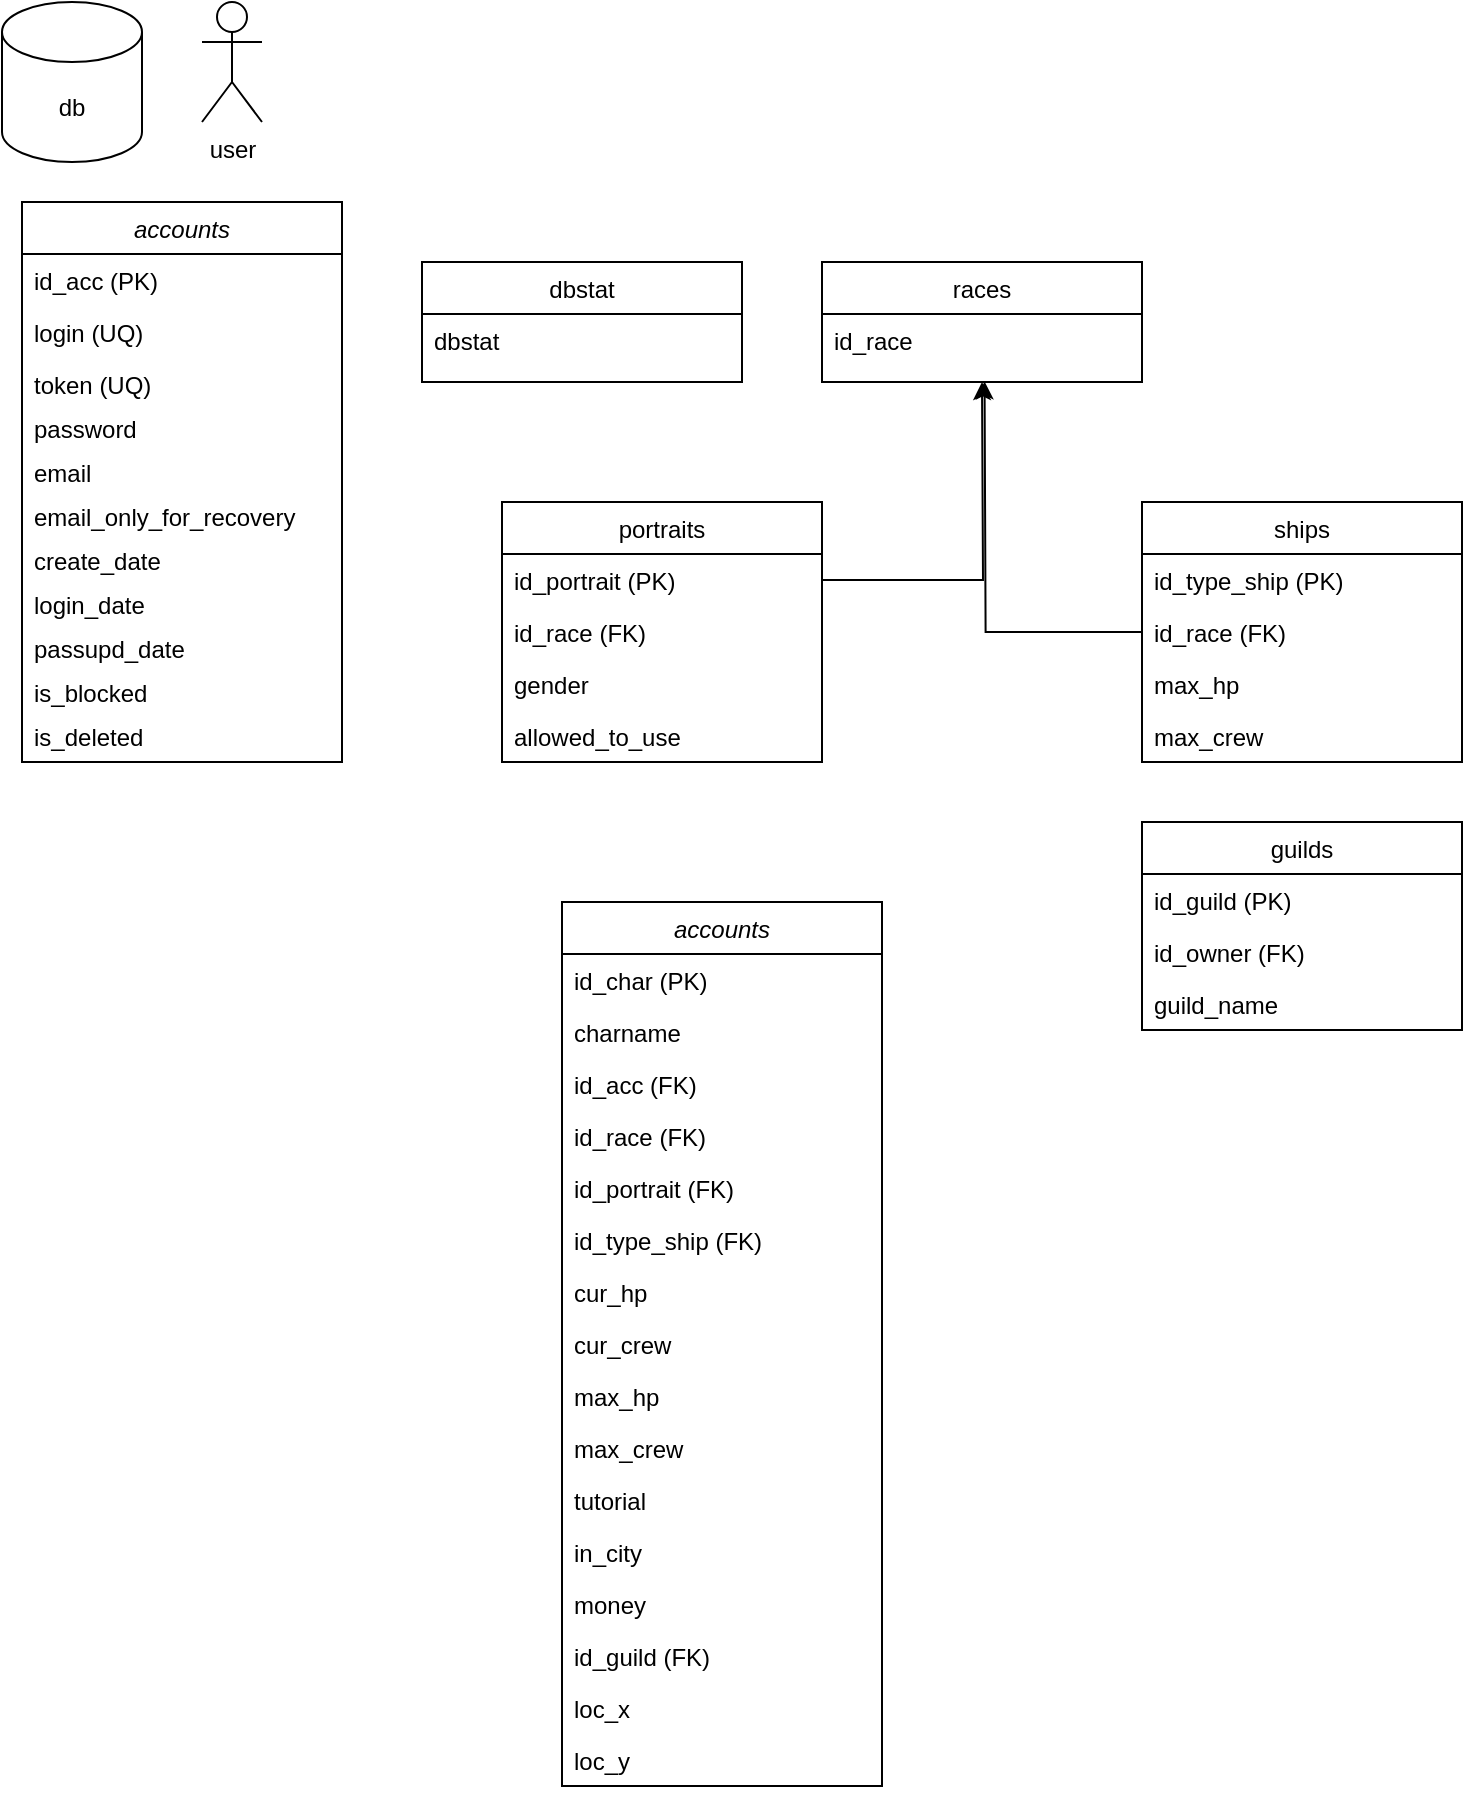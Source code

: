 <mxfile version="13.8.9-1" type="device"><diagram id="C5RBs43oDa-KdzZeNtuy" name="Page-1"><mxGraphModel dx="384" dy="1836" grid="1" gridSize="10" guides="1" tooltips="1" connect="1" arrows="1" fold="1" page="1" pageScale="1" pageWidth="827" pageHeight="1169" math="0" shadow="0"><root><mxCell id="WIyWlLk6GJQsqaUBKTNV-0"/><mxCell id="WIyWlLk6GJQsqaUBKTNV-1" parent="WIyWlLk6GJQsqaUBKTNV-0"/><mxCell id="zkfFHV4jXpPFQw0GAbJ--0" value="accounts" style="swimlane;fontStyle=2;align=center;verticalAlign=top;childLayout=stackLayout;horizontal=1;startSize=26;horizontalStack=0;resizeParent=1;resizeLast=0;collapsible=1;marginBottom=0;rounded=0;shadow=0;strokeWidth=1;" parent="WIyWlLk6GJQsqaUBKTNV-1" vertex="1"><mxGeometry x="40" y="90" width="160" height="280" as="geometry"><mxRectangle x="220" y="180" width="160" height="26" as="alternateBounds"/></mxGeometry></mxCell><mxCell id="zkfFHV4jXpPFQw0GAbJ--1" value="id_acc (PK)" style="text;align=left;verticalAlign=top;spacingLeft=4;spacingRight=4;overflow=hidden;rotatable=0;points=[[0,0.5],[1,0.5]];portConstraint=eastwest;" parent="zkfFHV4jXpPFQw0GAbJ--0" vertex="1"><mxGeometry y="26" width="160" height="26" as="geometry"/></mxCell><mxCell id="zkfFHV4jXpPFQw0GAbJ--2" value="login (UQ)" style="text;align=left;verticalAlign=top;spacingLeft=4;spacingRight=4;overflow=hidden;rotatable=0;points=[[0,0.5],[1,0.5]];portConstraint=eastwest;rounded=0;shadow=0;html=0;" parent="zkfFHV4jXpPFQw0GAbJ--0" vertex="1"><mxGeometry y="52" width="160" height="26" as="geometry"/></mxCell><mxCell id="zkfFHV4jXpPFQw0GAbJ--3" value="token (UQ)" style="text;align=left;verticalAlign=top;spacingLeft=4;spacingRight=4;overflow=hidden;rotatable=0;points=[[0,0.5],[1,0.5]];portConstraint=eastwest;rounded=0;shadow=0;html=0;" parent="zkfFHV4jXpPFQw0GAbJ--0" vertex="1"><mxGeometry y="78" width="160" height="22" as="geometry"/></mxCell><mxCell id="ItcpO6WnskMohCz6vBNd-15" value="password" style="text;align=left;verticalAlign=top;spacingLeft=4;spacingRight=4;overflow=hidden;rotatable=0;points=[[0,0.5],[1,0.5]];portConstraint=eastwest;rounded=0;shadow=0;html=0;" vertex="1" parent="zkfFHV4jXpPFQw0GAbJ--0"><mxGeometry y="100" width="160" height="22" as="geometry"/></mxCell><mxCell id="ItcpO6WnskMohCz6vBNd-16" value="email" style="text;align=left;verticalAlign=top;spacingLeft=4;spacingRight=4;overflow=hidden;rotatable=0;points=[[0,0.5],[1,0.5]];portConstraint=eastwest;rounded=0;shadow=0;html=0;" vertex="1" parent="zkfFHV4jXpPFQw0GAbJ--0"><mxGeometry y="122" width="160" height="22" as="geometry"/></mxCell><mxCell id="ItcpO6WnskMohCz6vBNd-17" value="email_only_for_recovery" style="text;align=left;verticalAlign=top;spacingLeft=4;spacingRight=4;overflow=hidden;rotatable=0;points=[[0,0.5],[1,0.5]];portConstraint=eastwest;rounded=0;shadow=0;html=0;" vertex="1" parent="zkfFHV4jXpPFQw0GAbJ--0"><mxGeometry y="144" width="160" height="22" as="geometry"/></mxCell><mxCell id="ItcpO6WnskMohCz6vBNd-18" value="create_date" style="text;align=left;verticalAlign=top;spacingLeft=4;spacingRight=4;overflow=hidden;rotatable=0;points=[[0,0.5],[1,0.5]];portConstraint=eastwest;rounded=0;shadow=0;html=0;" vertex="1" parent="zkfFHV4jXpPFQw0GAbJ--0"><mxGeometry y="166" width="160" height="22" as="geometry"/></mxCell><mxCell id="ItcpO6WnskMohCz6vBNd-19" value="login_date" style="text;align=left;verticalAlign=top;spacingLeft=4;spacingRight=4;overflow=hidden;rotatable=0;points=[[0,0.5],[1,0.5]];portConstraint=eastwest;rounded=0;shadow=0;html=0;" vertex="1" parent="zkfFHV4jXpPFQw0GAbJ--0"><mxGeometry y="188" width="160" height="22" as="geometry"/></mxCell><mxCell id="ItcpO6WnskMohCz6vBNd-20" value="passupd_date" style="text;align=left;verticalAlign=top;spacingLeft=4;spacingRight=4;overflow=hidden;rotatable=0;points=[[0,0.5],[1,0.5]];portConstraint=eastwest;rounded=0;shadow=0;html=0;" vertex="1" parent="zkfFHV4jXpPFQw0GAbJ--0"><mxGeometry y="210" width="160" height="22" as="geometry"/></mxCell><mxCell id="ItcpO6WnskMohCz6vBNd-21" value="is_blocked" style="text;align=left;verticalAlign=top;spacingLeft=4;spacingRight=4;overflow=hidden;rotatable=0;points=[[0,0.5],[1,0.5]];portConstraint=eastwest;rounded=0;shadow=0;html=0;" vertex="1" parent="zkfFHV4jXpPFQw0GAbJ--0"><mxGeometry y="232" width="160" height="22" as="geometry"/></mxCell><mxCell id="ItcpO6WnskMohCz6vBNd-23" value="is_deleted" style="text;align=left;verticalAlign=top;spacingLeft=4;spacingRight=4;overflow=hidden;rotatable=0;points=[[0,0.5],[1,0.5]];portConstraint=eastwest;rounded=0;shadow=0;html=0;" vertex="1" parent="zkfFHV4jXpPFQw0GAbJ--0"><mxGeometry y="254" width="160" height="22" as="geometry"/></mxCell><mxCell id="zkfFHV4jXpPFQw0GAbJ--17" value="ships" style="swimlane;fontStyle=0;align=center;verticalAlign=top;childLayout=stackLayout;horizontal=1;startSize=26;horizontalStack=0;resizeParent=1;resizeLast=0;collapsible=1;marginBottom=0;rounded=0;shadow=0;strokeWidth=1;" parent="WIyWlLk6GJQsqaUBKTNV-1" vertex="1"><mxGeometry x="600" y="240" width="160" height="130" as="geometry"><mxRectangle x="550" y="140" width="160" height="26" as="alternateBounds"/></mxGeometry></mxCell><mxCell id="zkfFHV4jXpPFQw0GAbJ--19" value="id_type_ship (PK)" style="text;align=left;verticalAlign=top;spacingLeft=4;spacingRight=4;overflow=hidden;rotatable=0;points=[[0,0.5],[1,0.5]];portConstraint=eastwest;rounded=0;shadow=0;html=0;" parent="zkfFHV4jXpPFQw0GAbJ--17" vertex="1"><mxGeometry y="26" width="160" height="26" as="geometry"/></mxCell><mxCell id="zkfFHV4jXpPFQw0GAbJ--20" value="id_race (FK)" style="text;align=left;verticalAlign=top;spacingLeft=4;spacingRight=4;overflow=hidden;rotatable=0;points=[[0,0.5],[1,0.5]];portConstraint=eastwest;rounded=0;shadow=0;html=0;" parent="zkfFHV4jXpPFQw0GAbJ--17" vertex="1"><mxGeometry y="52" width="160" height="26" as="geometry"/></mxCell><mxCell id="zkfFHV4jXpPFQw0GAbJ--21" value="max_hp" style="text;align=left;verticalAlign=top;spacingLeft=4;spacingRight=4;overflow=hidden;rotatable=0;points=[[0,0.5],[1,0.5]];portConstraint=eastwest;rounded=0;shadow=0;html=0;" parent="zkfFHV4jXpPFQw0GAbJ--17" vertex="1"><mxGeometry y="78" width="160" height="26" as="geometry"/></mxCell><mxCell id="zkfFHV4jXpPFQw0GAbJ--22" value="max_crew" style="text;align=left;verticalAlign=top;spacingLeft=4;spacingRight=4;overflow=hidden;rotatable=0;points=[[0,0.5],[1,0.5]];portConstraint=eastwest;rounded=0;shadow=0;html=0;" parent="zkfFHV4jXpPFQw0GAbJ--17" vertex="1"><mxGeometry y="104" width="160" height="26" as="geometry"/></mxCell><mxCell id="ItcpO6WnskMohCz6vBNd-0" value="db" style="shape=cylinder3;whiteSpace=wrap;html=1;boundedLbl=1;backgroundOutline=1;size=15;" vertex="1" parent="WIyWlLk6GJQsqaUBKTNV-1"><mxGeometry x="30" y="-10" width="70" height="80" as="geometry"/></mxCell><mxCell id="ItcpO6WnskMohCz6vBNd-2" value="&lt;div&gt;user&lt;/div&gt;" style="shape=umlActor;verticalLabelPosition=bottom;verticalAlign=top;html=1;outlineConnect=0;" vertex="1" parent="WIyWlLk6GJQsqaUBKTNV-1"><mxGeometry x="130" y="-10" width="30" height="60" as="geometry"/></mxCell><mxCell id="ItcpO6WnskMohCz6vBNd-24" value="dbstat" style="swimlane;fontStyle=0;align=center;verticalAlign=top;childLayout=stackLayout;horizontal=1;startSize=26;horizontalStack=0;resizeParent=1;resizeLast=0;collapsible=1;marginBottom=0;rounded=0;shadow=0;strokeWidth=1;" vertex="1" parent="WIyWlLk6GJQsqaUBKTNV-1"><mxGeometry x="240" y="120" width="160" height="60" as="geometry"><mxRectangle x="550" y="140" width="160" height="26" as="alternateBounds"/></mxGeometry></mxCell><mxCell id="ItcpO6WnskMohCz6vBNd-25" value="dbstat" style="text;align=left;verticalAlign=top;spacingLeft=4;spacingRight=4;overflow=hidden;rotatable=0;points=[[0,0.5],[1,0.5]];portConstraint=eastwest;" vertex="1" parent="ItcpO6WnskMohCz6vBNd-24"><mxGeometry y="26" width="160" height="26" as="geometry"/></mxCell><mxCell id="ItcpO6WnskMohCz6vBNd-33" value="races" style="swimlane;fontStyle=0;align=center;verticalAlign=top;childLayout=stackLayout;horizontal=1;startSize=26;horizontalStack=0;resizeParent=1;resizeLast=0;collapsible=1;marginBottom=0;rounded=0;shadow=0;strokeWidth=1;" vertex="1" parent="WIyWlLk6GJQsqaUBKTNV-1"><mxGeometry x="440" y="120" width="160" height="60" as="geometry"><mxRectangle x="550" y="140" width="160" height="26" as="alternateBounds"/></mxGeometry></mxCell><mxCell id="ItcpO6WnskMohCz6vBNd-34" value="id_race" style="text;align=left;verticalAlign=top;spacingLeft=4;spacingRight=4;overflow=hidden;rotatable=0;points=[[0,0.5],[1,0.5]];portConstraint=eastwest;" vertex="1" parent="ItcpO6WnskMohCz6vBNd-33"><mxGeometry y="26" width="160" height="26" as="geometry"/></mxCell><mxCell id="ItcpO6WnskMohCz6vBNd-38" value="portraits" style="swimlane;fontStyle=0;align=center;verticalAlign=top;childLayout=stackLayout;horizontal=1;startSize=26;horizontalStack=0;resizeParent=1;resizeLast=0;collapsible=1;marginBottom=0;rounded=0;shadow=0;strokeWidth=1;" vertex="1" parent="WIyWlLk6GJQsqaUBKTNV-1"><mxGeometry x="280" y="240" width="160" height="130" as="geometry"><mxRectangle x="550" y="140" width="160" height="26" as="alternateBounds"/></mxGeometry></mxCell><mxCell id="ItcpO6WnskMohCz6vBNd-39" value="id_portrait (PK)" style="text;align=left;verticalAlign=top;spacingLeft=4;spacingRight=4;overflow=hidden;rotatable=0;points=[[0,0.5],[1,0.5]];portConstraint=eastwest;" vertex="1" parent="ItcpO6WnskMohCz6vBNd-38"><mxGeometry y="26" width="160" height="26" as="geometry"/></mxCell><mxCell id="ItcpO6WnskMohCz6vBNd-41" value="id_race (FK)" style="text;align=left;verticalAlign=top;spacingLeft=4;spacingRight=4;overflow=hidden;rotatable=0;points=[[0,0.5],[1,0.5]];portConstraint=eastwest;" vertex="1" parent="ItcpO6WnskMohCz6vBNd-38"><mxGeometry y="52" width="160" height="26" as="geometry"/></mxCell><mxCell id="ItcpO6WnskMohCz6vBNd-42" value="gender" style="text;align=left;verticalAlign=top;spacingLeft=4;spacingRight=4;overflow=hidden;rotatable=0;points=[[0,0.5],[1,0.5]];portConstraint=eastwest;" vertex="1" parent="ItcpO6WnskMohCz6vBNd-38"><mxGeometry y="78" width="160" height="26" as="geometry"/></mxCell><mxCell id="ItcpO6WnskMohCz6vBNd-43" value="allowed_to_use" style="text;align=left;verticalAlign=top;spacingLeft=4;spacingRight=4;overflow=hidden;rotatable=0;points=[[0,0.5],[1,0.5]];portConstraint=eastwest;" vertex="1" parent="ItcpO6WnskMohCz6vBNd-38"><mxGeometry y="104" width="160" height="26" as="geometry"/></mxCell><mxCell id="ItcpO6WnskMohCz6vBNd-45" style="edgeStyle=orthogonalEdgeStyle;rounded=0;orthogonalLoop=1;jettySize=auto;html=1;exitX=1;exitY=0.5;exitDx=0;exitDy=0;entryX=0.5;entryY=1;entryDx=0;entryDy=0;entryPerimeter=0;" edge="1" parent="WIyWlLk6GJQsqaUBKTNV-1" source="ItcpO6WnskMohCz6vBNd-39"><mxGeometry relative="1" as="geometry"><mxPoint x="520" y="180" as="targetPoint"/></mxGeometry></mxCell><mxCell id="ItcpO6WnskMohCz6vBNd-46" style="edgeStyle=orthogonalEdgeStyle;rounded=0;orthogonalLoop=1;jettySize=auto;html=1;exitX=0;exitY=0.5;exitDx=0;exitDy=0;entryX=0.508;entryY=0.964;entryDx=0;entryDy=0;entryPerimeter=0;" edge="1" parent="WIyWlLk6GJQsqaUBKTNV-1" source="zkfFHV4jXpPFQw0GAbJ--20"><mxGeometry relative="1" as="geometry"><mxPoint x="521.28" y="179.712" as="targetPoint"/></mxGeometry></mxCell><mxCell id="ItcpO6WnskMohCz6vBNd-47" value="accounts" style="swimlane;fontStyle=2;align=center;verticalAlign=top;childLayout=stackLayout;horizontal=1;startSize=26;horizontalStack=0;resizeParent=1;resizeLast=0;collapsible=1;marginBottom=0;rounded=0;shadow=0;strokeWidth=1;" vertex="1" parent="WIyWlLk6GJQsqaUBKTNV-1"><mxGeometry x="310" y="440" width="160" height="442" as="geometry"><mxRectangle x="220" y="180" width="160" height="26" as="alternateBounds"/></mxGeometry></mxCell><mxCell id="ItcpO6WnskMohCz6vBNd-48" value="id_char (PK)" style="text;align=left;verticalAlign=top;spacingLeft=4;spacingRight=4;overflow=hidden;rotatable=0;points=[[0,0.5],[1,0.5]];portConstraint=eastwest;" vertex="1" parent="ItcpO6WnskMohCz6vBNd-47"><mxGeometry y="26" width="160" height="26" as="geometry"/></mxCell><mxCell id="ItcpO6WnskMohCz6vBNd-64" value="charname" style="text;align=left;verticalAlign=top;spacingLeft=4;spacingRight=4;overflow=hidden;rotatable=0;points=[[0,0.5],[1,0.5]];portConstraint=eastwest;" vertex="1" parent="ItcpO6WnskMohCz6vBNd-47"><mxGeometry y="52" width="160" height="26" as="geometry"/></mxCell><mxCell id="ItcpO6WnskMohCz6vBNd-65" value="id_acc (FK)" style="text;align=left;verticalAlign=top;spacingLeft=4;spacingRight=4;overflow=hidden;rotatable=0;points=[[0,0.5],[1,0.5]];portConstraint=eastwest;" vertex="1" parent="ItcpO6WnskMohCz6vBNd-47"><mxGeometry y="78" width="160" height="26" as="geometry"/></mxCell><mxCell id="ItcpO6WnskMohCz6vBNd-66" value="id_race (FK)" style="text;align=left;verticalAlign=top;spacingLeft=4;spacingRight=4;overflow=hidden;rotatable=0;points=[[0,0.5],[1,0.5]];portConstraint=eastwest;" vertex="1" parent="ItcpO6WnskMohCz6vBNd-47"><mxGeometry y="104" width="160" height="26" as="geometry"/></mxCell><mxCell id="ItcpO6WnskMohCz6vBNd-67" value="id_portrait (FK)" style="text;align=left;verticalAlign=top;spacingLeft=4;spacingRight=4;overflow=hidden;rotatable=0;points=[[0,0.5],[1,0.5]];portConstraint=eastwest;" vertex="1" parent="ItcpO6WnskMohCz6vBNd-47"><mxGeometry y="130" width="160" height="26" as="geometry"/></mxCell><mxCell id="ItcpO6WnskMohCz6vBNd-68" value="id_type_ship (FK)" style="text;align=left;verticalAlign=top;spacingLeft=4;spacingRight=4;overflow=hidden;rotatable=0;points=[[0,0.5],[1,0.5]];portConstraint=eastwest;" vertex="1" parent="ItcpO6WnskMohCz6vBNd-47"><mxGeometry y="156" width="160" height="26" as="geometry"/></mxCell><mxCell id="ItcpO6WnskMohCz6vBNd-69" value="cur_hp" style="text;align=left;verticalAlign=top;spacingLeft=4;spacingRight=4;overflow=hidden;rotatable=0;points=[[0,0.5],[1,0.5]];portConstraint=eastwest;" vertex="1" parent="ItcpO6WnskMohCz6vBNd-47"><mxGeometry y="182" width="160" height="26" as="geometry"/></mxCell><mxCell id="ItcpO6WnskMohCz6vBNd-70" value="cur_crew" style="text;align=left;verticalAlign=top;spacingLeft=4;spacingRight=4;overflow=hidden;rotatable=0;points=[[0,0.5],[1,0.5]];portConstraint=eastwest;" vertex="1" parent="ItcpO6WnskMohCz6vBNd-47"><mxGeometry y="208" width="160" height="26" as="geometry"/></mxCell><mxCell id="ItcpO6WnskMohCz6vBNd-71" value="max_hp" style="text;align=left;verticalAlign=top;spacingLeft=4;spacingRight=4;overflow=hidden;rotatable=0;points=[[0,0.5],[1,0.5]];portConstraint=eastwest;" vertex="1" parent="ItcpO6WnskMohCz6vBNd-47"><mxGeometry y="234" width="160" height="26" as="geometry"/></mxCell><mxCell id="ItcpO6WnskMohCz6vBNd-72" value="max_crew" style="text;align=left;verticalAlign=top;spacingLeft=4;spacingRight=4;overflow=hidden;rotatable=0;points=[[0,0.5],[1,0.5]];portConstraint=eastwest;" vertex="1" parent="ItcpO6WnskMohCz6vBNd-47"><mxGeometry y="260" width="160" height="26" as="geometry"/></mxCell><mxCell id="ItcpO6WnskMohCz6vBNd-73" value="tutorial" style="text;align=left;verticalAlign=top;spacingLeft=4;spacingRight=4;overflow=hidden;rotatable=0;points=[[0,0.5],[1,0.5]];portConstraint=eastwest;" vertex="1" parent="ItcpO6WnskMohCz6vBNd-47"><mxGeometry y="286" width="160" height="26" as="geometry"/></mxCell><mxCell id="ItcpO6WnskMohCz6vBNd-74" value="in_city" style="text;align=left;verticalAlign=top;spacingLeft=4;spacingRight=4;overflow=hidden;rotatable=0;points=[[0,0.5],[1,0.5]];portConstraint=eastwest;" vertex="1" parent="ItcpO6WnskMohCz6vBNd-47"><mxGeometry y="312" width="160" height="26" as="geometry"/></mxCell><mxCell id="ItcpO6WnskMohCz6vBNd-75" value="money" style="text;align=left;verticalAlign=top;spacingLeft=4;spacingRight=4;overflow=hidden;rotatable=0;points=[[0,0.5],[1,0.5]];portConstraint=eastwest;" vertex="1" parent="ItcpO6WnskMohCz6vBNd-47"><mxGeometry y="338" width="160" height="26" as="geometry"/></mxCell><mxCell id="ItcpO6WnskMohCz6vBNd-76" value="id_guild (FK)" style="text;align=left;verticalAlign=top;spacingLeft=4;spacingRight=4;overflow=hidden;rotatable=0;points=[[0,0.5],[1,0.5]];portConstraint=eastwest;" vertex="1" parent="ItcpO6WnskMohCz6vBNd-47"><mxGeometry y="364" width="160" height="26" as="geometry"/></mxCell><mxCell id="ItcpO6WnskMohCz6vBNd-78" value="loc_x" style="text;align=left;verticalAlign=top;spacingLeft=4;spacingRight=4;overflow=hidden;rotatable=0;points=[[0,0.5],[1,0.5]];portConstraint=eastwest;" vertex="1" parent="ItcpO6WnskMohCz6vBNd-47"><mxGeometry y="390" width="160" height="26" as="geometry"/></mxCell><mxCell id="ItcpO6WnskMohCz6vBNd-80" value="loc_y" style="text;align=left;verticalAlign=top;spacingLeft=4;spacingRight=4;overflow=hidden;rotatable=0;points=[[0,0.5],[1,0.5]];portConstraint=eastwest;" vertex="1" parent="ItcpO6WnskMohCz6vBNd-47"><mxGeometry y="416" width="160" height="26" as="geometry"/></mxCell><mxCell id="ItcpO6WnskMohCz6vBNd-59" value="guilds" style="swimlane;fontStyle=0;align=center;verticalAlign=top;childLayout=stackLayout;horizontal=1;startSize=26;horizontalStack=0;resizeParent=1;resizeLast=0;collapsible=1;marginBottom=0;rounded=0;shadow=0;strokeWidth=1;" vertex="1" parent="WIyWlLk6GJQsqaUBKTNV-1"><mxGeometry x="600" y="400" width="160" height="104" as="geometry"><mxRectangle x="550" y="140" width="160" height="26" as="alternateBounds"/></mxGeometry></mxCell><mxCell id="ItcpO6WnskMohCz6vBNd-60" value="id_guild (PK)" style="text;align=left;verticalAlign=top;spacingLeft=4;spacingRight=4;overflow=hidden;rotatable=0;points=[[0,0.5],[1,0.5]];portConstraint=eastwest;" vertex="1" parent="ItcpO6WnskMohCz6vBNd-59"><mxGeometry y="26" width="160" height="26" as="geometry"/></mxCell><mxCell id="ItcpO6WnskMohCz6vBNd-61" value="id_owner (FK)" style="text;align=left;verticalAlign=top;spacingLeft=4;spacingRight=4;overflow=hidden;rotatable=0;points=[[0,0.5],[1,0.5]];portConstraint=eastwest;" vertex="1" parent="ItcpO6WnskMohCz6vBNd-59"><mxGeometry y="52" width="160" height="26" as="geometry"/></mxCell><mxCell id="ItcpO6WnskMohCz6vBNd-62" value="guild_name" style="text;align=left;verticalAlign=top;spacingLeft=4;spacingRight=4;overflow=hidden;rotatable=0;points=[[0,0.5],[1,0.5]];portConstraint=eastwest;" vertex="1" parent="ItcpO6WnskMohCz6vBNd-59"><mxGeometry y="78" width="160" height="26" as="geometry"/></mxCell></root></mxGraphModel></diagram></mxfile>